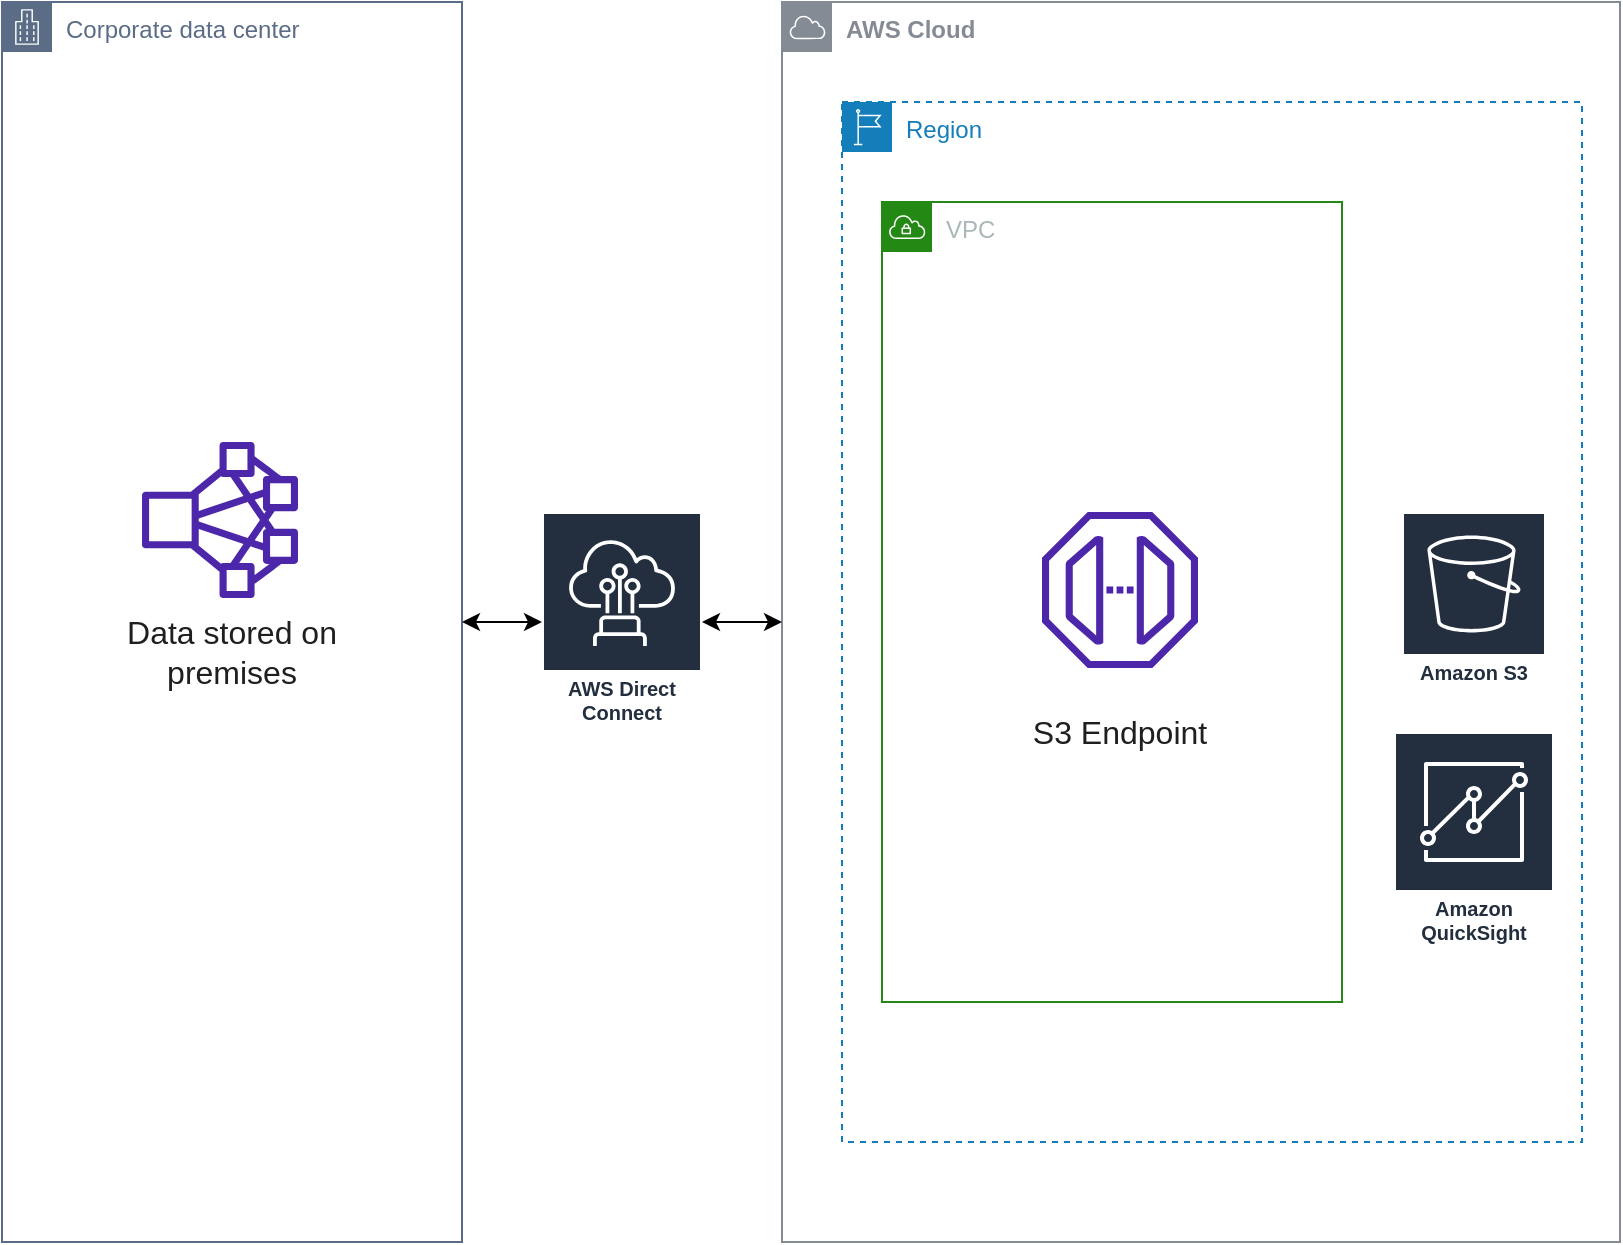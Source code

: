 <mxfile version="20.6.2" type="github">
  <diagram id="0KVzS3gzruAa5SCd7N2P" name="Page-1">
    <mxGraphModel dx="1186" dy="762" grid="1" gridSize="10" guides="1" tooltips="1" connect="1" arrows="1" fold="1" page="1" pageScale="1" pageWidth="827" pageHeight="1169" math="0" shadow="0">
      <root>
        <mxCell id="0" />
        <mxCell id="1" parent="0" />
        <mxCell id="hv5cUMv6Dfn7MdZd3gP0-1" value="&lt;b&gt;AWS Cloud&lt;/b&gt;" style="sketch=0;outlineConnect=0;gradientColor=none;html=1;whiteSpace=wrap;fontSize=12;fontStyle=0;shape=mxgraph.aws4.group;grIcon=mxgraph.aws4.group_aws_cloud;strokeColor=#858B94;fillColor=none;verticalAlign=top;align=left;spacingLeft=30;fontColor=#858B94;dashed=0;" parent="1" vertex="1">
          <mxGeometry x="400" y="100" width="419" height="620" as="geometry" />
        </mxCell>
        <mxCell id="hv5cUMv6Dfn7MdZd3gP0-86" value="Region" style="points=[[0,0],[0.25,0],[0.5,0],[0.75,0],[1,0],[1,0.25],[1,0.5],[1,0.75],[1,1],[0.75,1],[0.5,1],[0.25,1],[0,1],[0,0.75],[0,0.5],[0,0.25]];outlineConnect=0;gradientColor=none;html=1;whiteSpace=wrap;fontSize=12;fontStyle=0;container=1;pointerEvents=0;collapsible=0;recursiveResize=0;shape=mxgraph.aws4.group;grIcon=mxgraph.aws4.group_region;strokeColor=#147EBA;fillColor=none;verticalAlign=top;align=left;spacingLeft=30;fontColor=#147EBA;dashed=1;" parent="1" vertex="1">
          <mxGeometry x="430" y="150" width="370" height="520" as="geometry" />
        </mxCell>
        <mxCell id="hv5cUMv6Dfn7MdZd3gP0-87" value="VPC" style="points=[[0,0],[0.25,0],[0.5,0],[0.75,0],[1,0],[1,0.25],[1,0.5],[1,0.75],[1,1],[0.75,1],[0.5,1],[0.25,1],[0,1],[0,0.75],[0,0.5],[0,0.25]];outlineConnect=0;gradientColor=none;html=1;whiteSpace=wrap;fontSize=12;fontStyle=0;container=1;pointerEvents=0;collapsible=0;recursiveResize=0;shape=mxgraph.aws4.group;grIcon=mxgraph.aws4.group_vpc;strokeColor=#248814;fillColor=none;verticalAlign=top;align=left;spacingLeft=30;fontColor=#AAB7B8;dashed=0;" parent="hv5cUMv6Dfn7MdZd3gP0-86" vertex="1">
          <mxGeometry x="20" y="50" width="230" height="400" as="geometry" />
        </mxCell>
        <mxCell id="bt1ztzc81OhMpk3LV-u5-7" value="&lt;div style=&quot;&quot;&gt;&lt;span style=&quot;background-color: initial; font-size: 16px;&quot;&gt;&lt;font face=&quot;Source Sans Pro, Arial, sans-serif&quot; color=&quot;#1f1f1f&quot;&gt;S3 Endpoint&lt;/font&gt;&lt;/span&gt;&lt;/div&gt;" style="text;html=1;strokeColor=none;fillColor=none;align=center;verticalAlign=middle;whiteSpace=wrap;rounded=0;" vertex="1" parent="hv5cUMv6Dfn7MdZd3gP0-87">
          <mxGeometry x="60" y="250" width="118" height="30" as="geometry" />
        </mxCell>
        <mxCell id="bt1ztzc81OhMpk3LV-u5-3" value="Amazon QuickSight" style="sketch=0;outlineConnect=0;fontColor=#232F3E;gradientColor=none;strokeColor=#ffffff;fillColor=#232F3E;dashed=0;verticalLabelPosition=middle;verticalAlign=bottom;align=center;html=1;whiteSpace=wrap;fontSize=10;fontStyle=1;spacing=3;shape=mxgraph.aws4.productIcon;prIcon=mxgraph.aws4.quicksight;" vertex="1" parent="hv5cUMv6Dfn7MdZd3gP0-86">
          <mxGeometry x="276" y="315" width="80" height="110" as="geometry" />
        </mxCell>
        <mxCell id="hv5cUMv6Dfn7MdZd3gP0-88" value="Amazon S3" style="sketch=0;outlineConnect=0;fontColor=#232F3E;gradientColor=none;strokeColor=#ffffff;fillColor=#232F3E;dashed=0;verticalLabelPosition=middle;verticalAlign=bottom;align=center;html=1;whiteSpace=wrap;fontSize=10;fontStyle=1;spacing=3;shape=mxgraph.aws4.productIcon;prIcon=mxgraph.aws4.s3;" parent="1" vertex="1">
          <mxGeometry x="710" y="355" width="72" height="90" as="geometry" />
        </mxCell>
        <mxCell id="hv5cUMv6Dfn7MdZd3gP0-89" value="Corporate data center" style="points=[[0,0],[0.25,0],[0.5,0],[0.75,0],[1,0],[1,0.25],[1,0.5],[1,0.75],[1,1],[0.75,1],[0.5,1],[0.25,1],[0,1],[0,0.75],[0,0.5],[0,0.25]];outlineConnect=0;gradientColor=none;html=1;whiteSpace=wrap;fontSize=12;fontStyle=0;container=1;pointerEvents=0;collapsible=0;recursiveResize=0;shape=mxgraph.aws4.group;grIcon=mxgraph.aws4.group_corporate_data_center;strokeColor=#5A6C86;fillColor=none;verticalAlign=top;align=left;spacingLeft=30;fontColor=#5A6C86;dashed=0;" parent="1" vertex="1">
          <mxGeometry x="10" y="100" width="230" height="620" as="geometry" />
        </mxCell>
        <mxCell id="bt1ztzc81OhMpk3LV-u5-4" value="" style="sketch=0;outlineConnect=0;fontColor=#232F3E;gradientColor=none;fillColor=#4D27AA;strokeColor=none;dashed=0;verticalLabelPosition=bottom;verticalAlign=top;align=center;html=1;fontSize=12;fontStyle=0;aspect=fixed;pointerEvents=1;shape=mxgraph.aws4.cluster;" vertex="1" parent="hv5cUMv6Dfn7MdZd3gP0-89">
          <mxGeometry x="70" y="220" width="78" height="78" as="geometry" />
        </mxCell>
        <mxCell id="bt1ztzc81OhMpk3LV-u5-5" value="&lt;div style=&quot;&quot;&gt;&lt;span style=&quot;background-color: initial; font-size: 16px;&quot;&gt;&lt;font face=&quot;Source Sans Pro, Arial, sans-serif&quot; color=&quot;#1f1f1f&quot;&gt;Data stored on premises&lt;/font&gt;&lt;/span&gt;&lt;/div&gt;" style="text;html=1;strokeColor=none;fillColor=none;align=center;verticalAlign=middle;whiteSpace=wrap;rounded=0;" vertex="1" parent="hv5cUMv6Dfn7MdZd3gP0-89">
          <mxGeometry x="56" y="310" width="118" height="30" as="geometry" />
        </mxCell>
        <mxCell id="hv5cUMv6Dfn7MdZd3gP0-90" value="AWS Direct Connect" style="sketch=0;outlineConnect=0;fontColor=#232F3E;gradientColor=none;strokeColor=#ffffff;fillColor=#232F3E;dashed=0;verticalLabelPosition=middle;verticalAlign=bottom;align=center;html=1;whiteSpace=wrap;fontSize=10;fontStyle=1;spacing=3;shape=mxgraph.aws4.productIcon;prIcon=mxgraph.aws4.direct_connect;" parent="1" vertex="1">
          <mxGeometry x="280" y="355" width="80" height="110" as="geometry" />
        </mxCell>
        <mxCell id="hv5cUMv6Dfn7MdZd3gP0-93" value="" style="endArrow=classic;startArrow=classic;html=1;rounded=0;exitX=1;exitY=0.5;exitDx=0;exitDy=0;" parent="1" source="hv5cUMv6Dfn7MdZd3gP0-89" target="hv5cUMv6Dfn7MdZd3gP0-90" edge="1">
          <mxGeometry width="50" height="50" relative="1" as="geometry">
            <mxPoint x="295" y="527" as="sourcePoint" />
            <mxPoint x="345" y="477" as="targetPoint" />
          </mxGeometry>
        </mxCell>
        <mxCell id="hv5cUMv6Dfn7MdZd3gP0-94" value="" style="endArrow=classic;startArrow=classic;html=1;rounded=0;" parent="1" source="hv5cUMv6Dfn7MdZd3gP0-90" target="hv5cUMv6Dfn7MdZd3gP0-1" edge="1">
          <mxGeometry width="50" height="50" relative="1" as="geometry">
            <mxPoint x="347" y="420" as="sourcePoint" />
            <mxPoint x="387" y="420" as="targetPoint" />
          </mxGeometry>
        </mxCell>
        <mxCell id="bt1ztzc81OhMpk3LV-u5-6" value="" style="sketch=0;outlineConnect=0;fontColor=#232F3E;gradientColor=none;fillColor=#4D27AA;strokeColor=none;dashed=0;verticalLabelPosition=bottom;verticalAlign=top;align=center;html=1;fontSize=12;fontStyle=0;aspect=fixed;pointerEvents=1;shape=mxgraph.aws4.endpoint;" vertex="1" parent="1">
          <mxGeometry x="530" y="355" width="78" height="78" as="geometry" />
        </mxCell>
      </root>
    </mxGraphModel>
  </diagram>
</mxfile>
